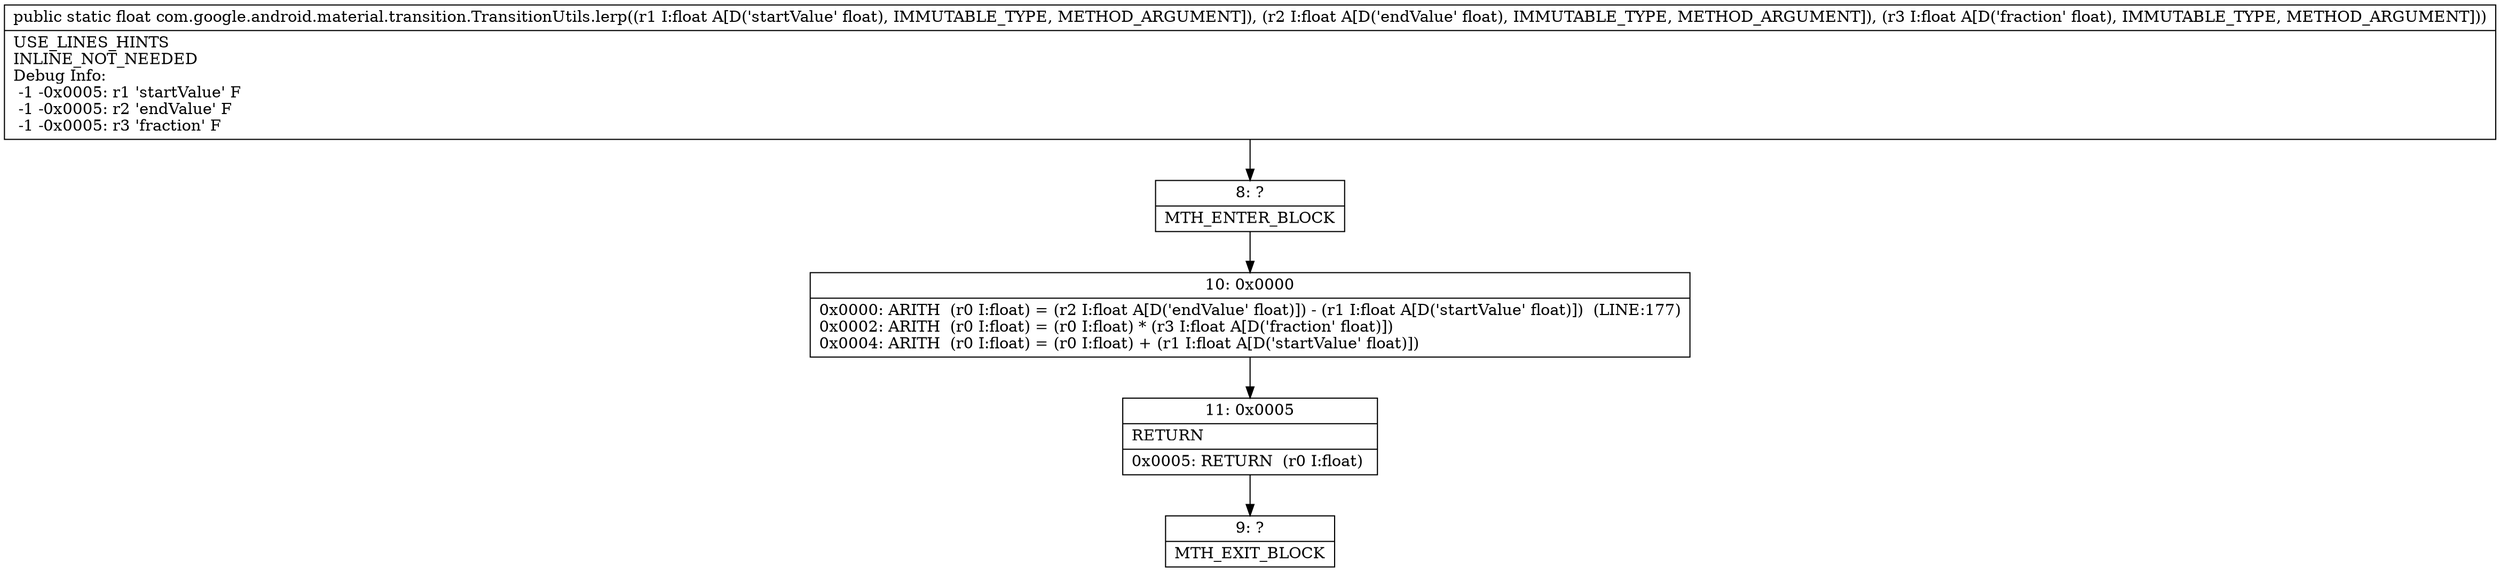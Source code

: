 digraph "CFG forcom.google.android.material.transition.TransitionUtils.lerp(FFF)F" {
Node_8 [shape=record,label="{8\:\ ?|MTH_ENTER_BLOCK\l}"];
Node_10 [shape=record,label="{10\:\ 0x0000|0x0000: ARITH  (r0 I:float) = (r2 I:float A[D('endValue' float)]) \- (r1 I:float A[D('startValue' float)])  (LINE:177)\l0x0002: ARITH  (r0 I:float) = (r0 I:float) * (r3 I:float A[D('fraction' float)]) \l0x0004: ARITH  (r0 I:float) = (r0 I:float) + (r1 I:float A[D('startValue' float)]) \l}"];
Node_11 [shape=record,label="{11\:\ 0x0005|RETURN\l|0x0005: RETURN  (r0 I:float) \l}"];
Node_9 [shape=record,label="{9\:\ ?|MTH_EXIT_BLOCK\l}"];
MethodNode[shape=record,label="{public static float com.google.android.material.transition.TransitionUtils.lerp((r1 I:float A[D('startValue' float), IMMUTABLE_TYPE, METHOD_ARGUMENT]), (r2 I:float A[D('endValue' float), IMMUTABLE_TYPE, METHOD_ARGUMENT]), (r3 I:float A[D('fraction' float), IMMUTABLE_TYPE, METHOD_ARGUMENT]))  | USE_LINES_HINTS\lINLINE_NOT_NEEDED\lDebug Info:\l  \-1 \-0x0005: r1 'startValue' F\l  \-1 \-0x0005: r2 'endValue' F\l  \-1 \-0x0005: r3 'fraction' F\l}"];
MethodNode -> Node_8;Node_8 -> Node_10;
Node_10 -> Node_11;
Node_11 -> Node_9;
}

